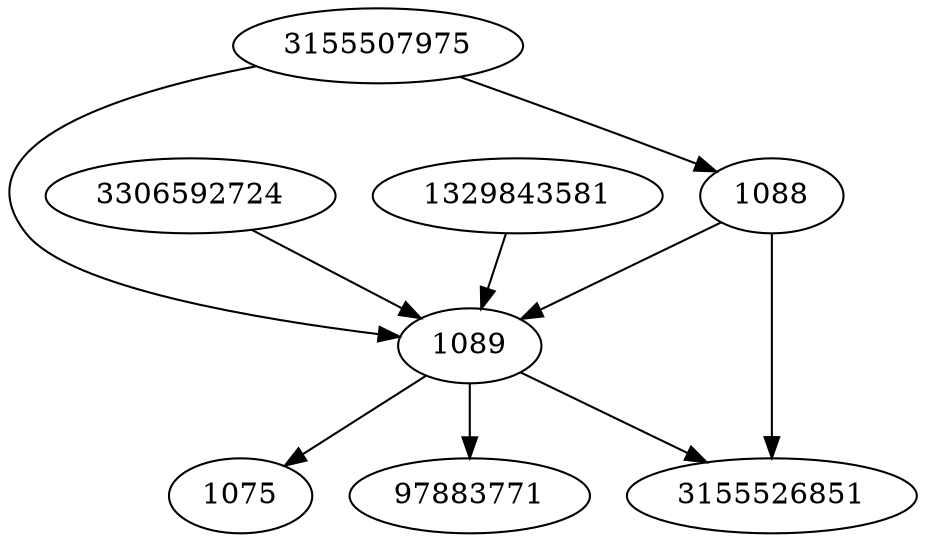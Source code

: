 strict digraph  {
1088;
1089;
3155526851;
3155507975;
1075;
3306592724;
97883771;
1329843581;
1088 -> 1089;
1088 -> 3155526851;
1089 -> 97883771;
1089 -> 3155526851;
1089 -> 1075;
3155507975 -> 1088;
3155507975 -> 1089;
3306592724 -> 1089;
1329843581 -> 1089;
}
